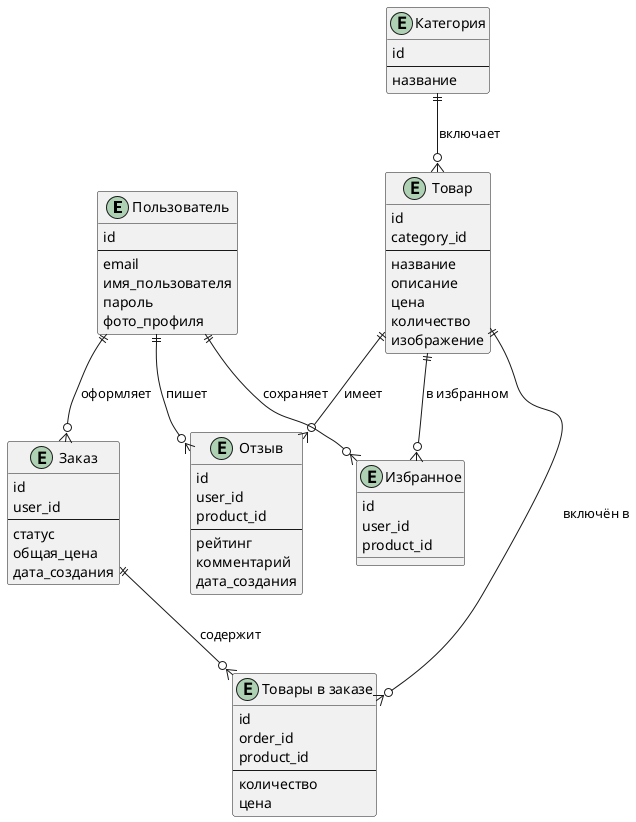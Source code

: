@startuml
entity "Пользователь" as User {
    id
    ---
    email
    имя_пользователя
    пароль
    фото_профиля
}

entity "Категория" as Category {
    id
    ---
    название
}

entity "Товар" as Product {
    id
    category_id
    ---
    название
    описание
    цена
    количество
    изображение
}

entity "Заказ" as Order {
    id
    user_id
    ---
    статус
    общая_цена
    дата_создания
}

entity "Товары в заказе" as OrderItem {
    id
    order_id
    product_id
    ---
    количество
    цена
}

entity "Отзыв" as Review {
    id
    user_id
    product_id
    ---
    рейтинг
    комментарий
    дата_создания
}

entity "Избранное" as Wishlist {
    id
    user_id
    product_id
}

' Определение связей (инфологический уровень)
User ||--o{ Order : "оформляет" 
Order ||--o{ OrderItem : "содержит"
Product ||--o{ OrderItem : "включён в"

User ||--o{ Review : "пишет"
Product ||--o{ Review : "имеет"

User ||--o{ Wishlist : "сохраняет"
Product ||--o{ Wishlist : "в избранном"

Category ||--o{ Product : "включает"
@enduml

